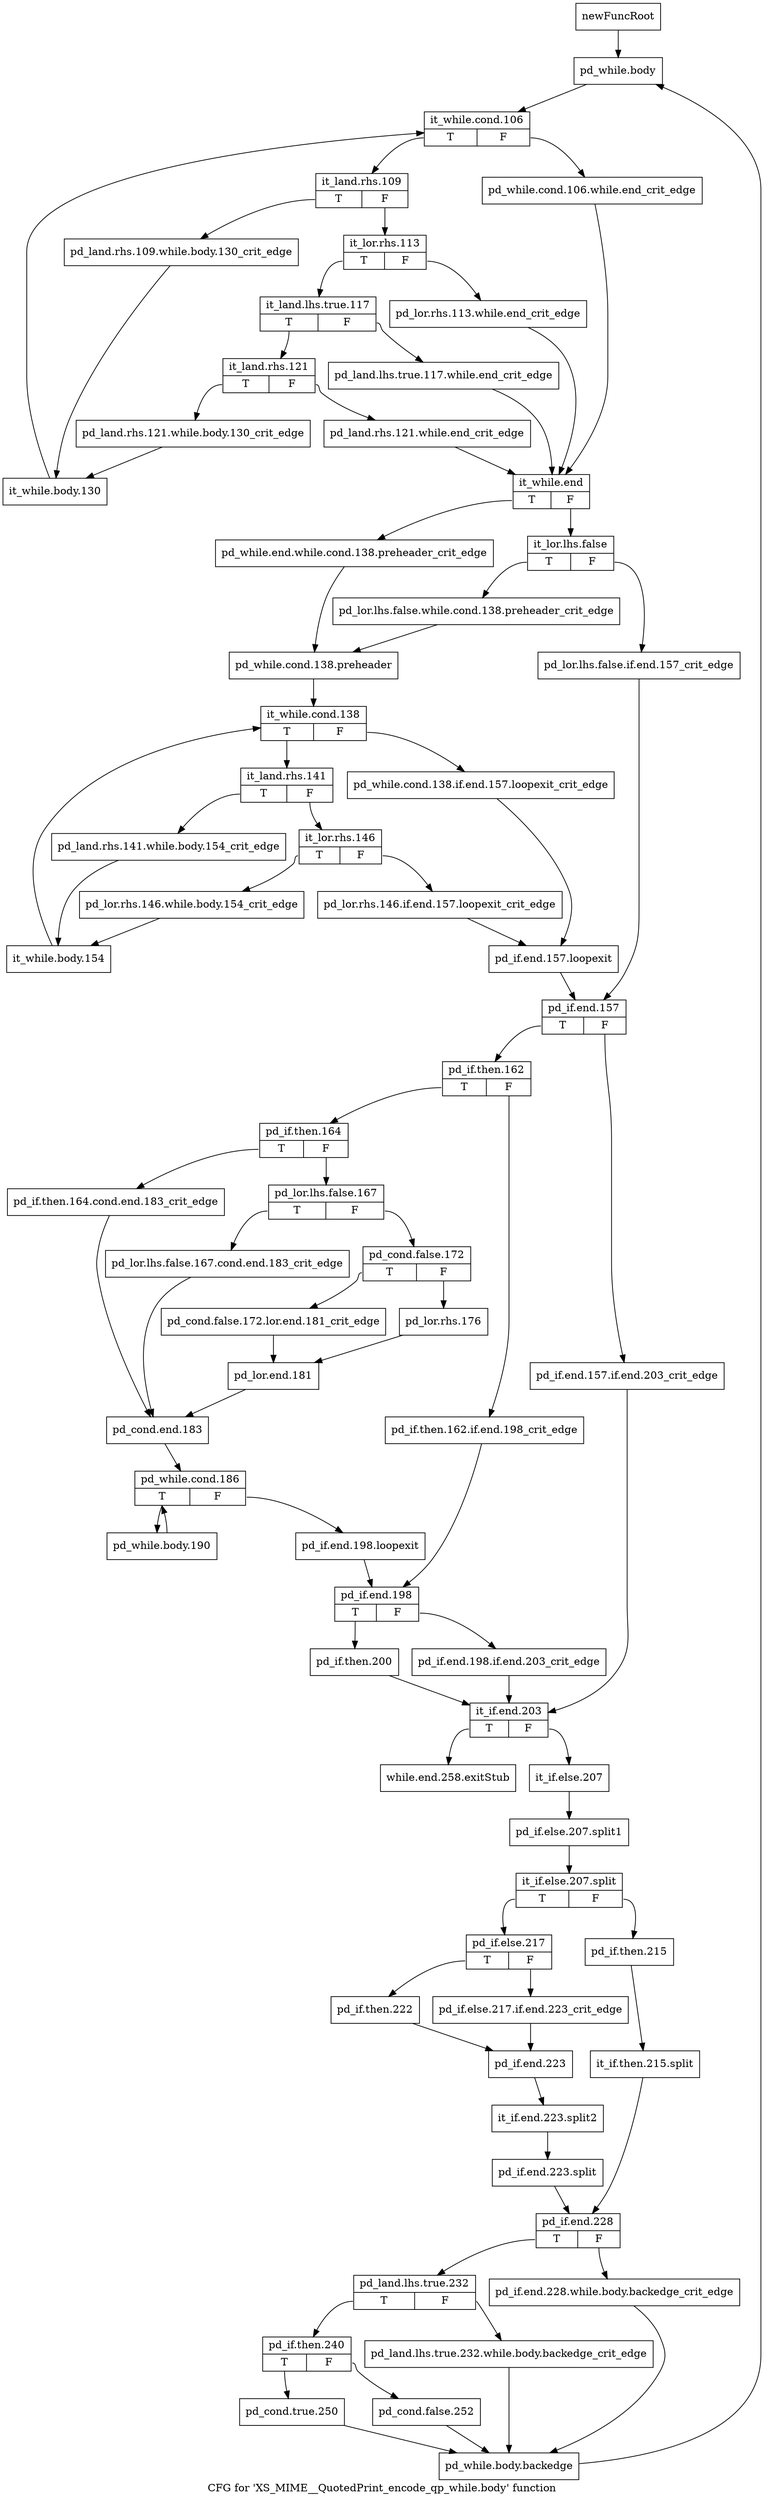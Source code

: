 digraph "CFG for 'XS_MIME__QuotedPrint_encode_qp_while.body' function" {
	label="CFG for 'XS_MIME__QuotedPrint_encode_qp_while.body' function";

	Node0x5840140 [shape=record,label="{newFuncRoot}"];
	Node0x5840140 -> Node0x58401e0;
	Node0x5840190 [shape=record,label="{while.end.258.exitStub}"];
	Node0x58401e0 [shape=record,label="{pd_while.body}"];
	Node0x58401e0 -> Node0x5840230;
	Node0x5840230 [shape=record,label="{it_while.cond.106|{<s0>T|<s1>F}}"];
	Node0x5840230:s0 -> Node0x58402d0;
	Node0x5840230:s1 -> Node0x5840280;
	Node0x5840280 [shape=record,label="{pd_while.cond.106.while.end_crit_edge}"];
	Node0x5840280 -> Node0x5841610;
	Node0x58402d0 [shape=record,label="{it_land.rhs.109|{<s0>T|<s1>F}}"];
	Node0x58402d0:s0 -> Node0x58425b0;
	Node0x58402d0:s1 -> Node0x5841430;
	Node0x5841430 [shape=record,label="{it_lor.rhs.113|{<s0>T|<s1>F}}"];
	Node0x5841430:s0 -> Node0x58414d0;
	Node0x5841430:s1 -> Node0x5841480;
	Node0x5841480 [shape=record,label="{pd_lor.rhs.113.while.end_crit_edge}"];
	Node0x5841480 -> Node0x5841610;
	Node0x58414d0 [shape=record,label="{it_land.lhs.true.117|{<s0>T|<s1>F}}"];
	Node0x58414d0:s0 -> Node0x5841570;
	Node0x58414d0:s1 -> Node0x5841520;
	Node0x5841520 [shape=record,label="{pd_land.lhs.true.117.while.end_crit_edge}"];
	Node0x5841520 -> Node0x5841610;
	Node0x5841570 [shape=record,label="{it_land.rhs.121|{<s0>T|<s1>F}}"];
	Node0x5841570:s0 -> Node0x5842560;
	Node0x5841570:s1 -> Node0x58415c0;
	Node0x58415c0 [shape=record,label="{pd_land.rhs.121.while.end_crit_edge}"];
	Node0x58415c0 -> Node0x5841610;
	Node0x5841610 [shape=record,label="{it_while.end|{<s0>T|<s1>F}}"];
	Node0x5841610:s0 -> Node0x5841750;
	Node0x5841610:s1 -> Node0x5841660;
	Node0x5841660 [shape=record,label="{it_lor.lhs.false|{<s0>T|<s1>F}}"];
	Node0x5841660:s0 -> Node0x5841700;
	Node0x5841660:s1 -> Node0x58416b0;
	Node0x58416b0 [shape=record,label="{pd_lor.lhs.false.if.end.157_crit_edge}"];
	Node0x58416b0 -> Node0x58419d0;
	Node0x5841700 [shape=record,label="{pd_lor.lhs.false.while.cond.138.preheader_crit_edge}"];
	Node0x5841700 -> Node0x58417a0;
	Node0x5841750 [shape=record,label="{pd_while.end.while.cond.138.preheader_crit_edge}"];
	Node0x5841750 -> Node0x58417a0;
	Node0x58417a0 [shape=record,label="{pd_while.cond.138.preheader}"];
	Node0x58417a0 -> Node0x58417f0;
	Node0x58417f0 [shape=record,label="{it_while.cond.138|{<s0>T|<s1>F}}"];
	Node0x58417f0:s0 -> Node0x5841890;
	Node0x58417f0:s1 -> Node0x5841840;
	Node0x5841840 [shape=record,label="{pd_while.cond.138.if.end.157.loopexit_crit_edge}"];
	Node0x5841840 -> Node0x5841980;
	Node0x5841890 [shape=record,label="{it_land.rhs.141|{<s0>T|<s1>F}}"];
	Node0x5841890:s0 -> Node0x58424c0;
	Node0x5841890:s1 -> Node0x58418e0;
	Node0x58418e0 [shape=record,label="{it_lor.rhs.146|{<s0>T|<s1>F}}"];
	Node0x58418e0:s0 -> Node0x5842470;
	Node0x58418e0:s1 -> Node0x5841930;
	Node0x5841930 [shape=record,label="{pd_lor.rhs.146.if.end.157.loopexit_crit_edge}"];
	Node0x5841930 -> Node0x5841980;
	Node0x5841980 [shape=record,label="{pd_if.end.157.loopexit}"];
	Node0x5841980 -> Node0x58419d0;
	Node0x58419d0 [shape=record,label="{pd_if.end.157|{<s0>T|<s1>F}}"];
	Node0x58419d0:s0 -> Node0x5841a70;
	Node0x58419d0:s1 -> Node0x5841a20;
	Node0x5841a20 [shape=record,label="{pd_if.end.157.if.end.203_crit_edge}"];
	Node0x5841a20 -> Node0x5841f70;
	Node0x5841a70 [shape=record,label="{pd_if.then.162|{<s0>T|<s1>F}}"];
	Node0x5841a70:s0 -> Node0x5841b10;
	Node0x5841a70:s1 -> Node0x5841ac0;
	Node0x5841ac0 [shape=record,label="{pd_if.then.162.if.end.198_crit_edge}"];
	Node0x5841ac0 -> Node0x5841e80;
	Node0x5841b10 [shape=record,label="{pd_if.then.164|{<s0>T|<s1>F}}"];
	Node0x5841b10:s0 -> Node0x5841d40;
	Node0x5841b10:s1 -> Node0x5841b60;
	Node0x5841b60 [shape=record,label="{pd_lor.lhs.false.167|{<s0>T|<s1>F}}"];
	Node0x5841b60:s0 -> Node0x5841cf0;
	Node0x5841b60:s1 -> Node0x5841bb0;
	Node0x5841bb0 [shape=record,label="{pd_cond.false.172|{<s0>T|<s1>F}}"];
	Node0x5841bb0:s0 -> Node0x5841c50;
	Node0x5841bb0:s1 -> Node0x5841c00;
	Node0x5841c00 [shape=record,label="{pd_lor.rhs.176}"];
	Node0x5841c00 -> Node0x5841ca0;
	Node0x5841c50 [shape=record,label="{pd_cond.false.172.lor.end.181_crit_edge}"];
	Node0x5841c50 -> Node0x5841ca0;
	Node0x5841ca0 [shape=record,label="{pd_lor.end.181}"];
	Node0x5841ca0 -> Node0x5841d90;
	Node0x5841cf0 [shape=record,label="{pd_lor.lhs.false.167.cond.end.183_crit_edge}"];
	Node0x5841cf0 -> Node0x5841d90;
	Node0x5841d40 [shape=record,label="{pd_if.then.164.cond.end.183_crit_edge}"];
	Node0x5841d40 -> Node0x5841d90;
	Node0x5841d90 [shape=record,label="{pd_cond.end.183}"];
	Node0x5841d90 -> Node0x5841de0;
	Node0x5841de0 [shape=record,label="{pd_while.cond.186|{<s0>T|<s1>F}}"];
	Node0x5841de0:s0 -> Node0x5842420;
	Node0x5841de0:s1 -> Node0x5841e30;
	Node0x5841e30 [shape=record,label="{pd_if.end.198.loopexit}"];
	Node0x5841e30 -> Node0x5841e80;
	Node0x5841e80 [shape=record,label="{pd_if.end.198|{<s0>T|<s1>F}}"];
	Node0x5841e80:s0 -> Node0x5841f20;
	Node0x5841e80:s1 -> Node0x5841ed0;
	Node0x5841ed0 [shape=record,label="{pd_if.end.198.if.end.203_crit_edge}"];
	Node0x5841ed0 -> Node0x5841f70;
	Node0x5841f20 [shape=record,label="{pd_if.then.200}"];
	Node0x5841f20 -> Node0x5841f70;
	Node0x5841f70 [shape=record,label="{it_if.end.203|{<s0>T|<s1>F}}"];
	Node0x5841f70:s0 -> Node0x5840190;
	Node0x5841f70:s1 -> Node0x5841fc0;
	Node0x5841fc0 [shape=record,label="{it_if.else.207}"];
	Node0x5841fc0 -> Node0x6cb2120;
	Node0x6cb2120 [shape=record,label="{pd_if.else.207.split1}"];
	Node0x6cb2120 -> Node0x6e693f0;
	Node0x6e693f0 [shape=record,label="{it_if.else.207.split|{<s0>T|<s1>F}}"];
	Node0x6e693f0:s0 -> Node0x5842060;
	Node0x6e693f0:s1 -> Node0x5842010;
	Node0x5842010 [shape=record,label="{pd_if.then.215}"];
	Node0x5842010 -> Node0x6cb1d40;
	Node0x6cb1d40 [shape=record,label="{it_if.then.215.split}"];
	Node0x6cb1d40 -> Node0x58421a0;
	Node0x5842060 [shape=record,label="{pd_if.else.217|{<s0>T|<s1>F}}"];
	Node0x5842060:s0 -> Node0x5842100;
	Node0x5842060:s1 -> Node0x58420b0;
	Node0x58420b0 [shape=record,label="{pd_if.else.217.if.end.223_crit_edge}"];
	Node0x58420b0 -> Node0x5842150;
	Node0x5842100 [shape=record,label="{pd_if.then.222}"];
	Node0x5842100 -> Node0x5842150;
	Node0x5842150 [shape=record,label="{pd_if.end.223}"];
	Node0x5842150 -> Node0x6cb1470;
	Node0x6cb1470 [shape=record,label="{it_if.end.223.split2}"];
	Node0x6cb1470 -> Node0x6cb1630;
	Node0x6cb1630 [shape=record,label="{pd_if.end.223.split}"];
	Node0x6cb1630 -> Node0x58421a0;
	Node0x58421a0 [shape=record,label="{pd_if.end.228|{<s0>T|<s1>F}}"];
	Node0x58421a0:s0 -> Node0x5842240;
	Node0x58421a0:s1 -> Node0x58421f0;
	Node0x58421f0 [shape=record,label="{pd_if.end.228.while.body.backedge_crit_edge}"];
	Node0x58421f0 -> Node0x58423d0;
	Node0x5842240 [shape=record,label="{pd_land.lhs.true.232|{<s0>T|<s1>F}}"];
	Node0x5842240:s0 -> Node0x58422e0;
	Node0x5842240:s1 -> Node0x5842290;
	Node0x5842290 [shape=record,label="{pd_land.lhs.true.232.while.body.backedge_crit_edge}"];
	Node0x5842290 -> Node0x58423d0;
	Node0x58422e0 [shape=record,label="{pd_if.then.240|{<s0>T|<s1>F}}"];
	Node0x58422e0:s0 -> Node0x5842380;
	Node0x58422e0:s1 -> Node0x5842330;
	Node0x5842330 [shape=record,label="{pd_cond.false.252}"];
	Node0x5842330 -> Node0x58423d0;
	Node0x5842380 [shape=record,label="{pd_cond.true.250}"];
	Node0x5842380 -> Node0x58423d0;
	Node0x58423d0 [shape=record,label="{pd_while.body.backedge}"];
	Node0x58423d0 -> Node0x58401e0;
	Node0x5842420 [shape=record,label="{pd_while.body.190}"];
	Node0x5842420 -> Node0x5841de0;
	Node0x5842470 [shape=record,label="{pd_lor.rhs.146.while.body.154_crit_edge}"];
	Node0x5842470 -> Node0x5842510;
	Node0x58424c0 [shape=record,label="{pd_land.rhs.141.while.body.154_crit_edge}"];
	Node0x58424c0 -> Node0x5842510;
	Node0x5842510 [shape=record,label="{it_while.body.154}"];
	Node0x5842510 -> Node0x58417f0;
	Node0x5842560 [shape=record,label="{pd_land.rhs.121.while.body.130_crit_edge}"];
	Node0x5842560 -> Node0x5842600;
	Node0x58425b0 [shape=record,label="{pd_land.rhs.109.while.body.130_crit_edge}"];
	Node0x58425b0 -> Node0x5842600;
	Node0x5842600 [shape=record,label="{it_while.body.130}"];
	Node0x5842600 -> Node0x5840230;
}
